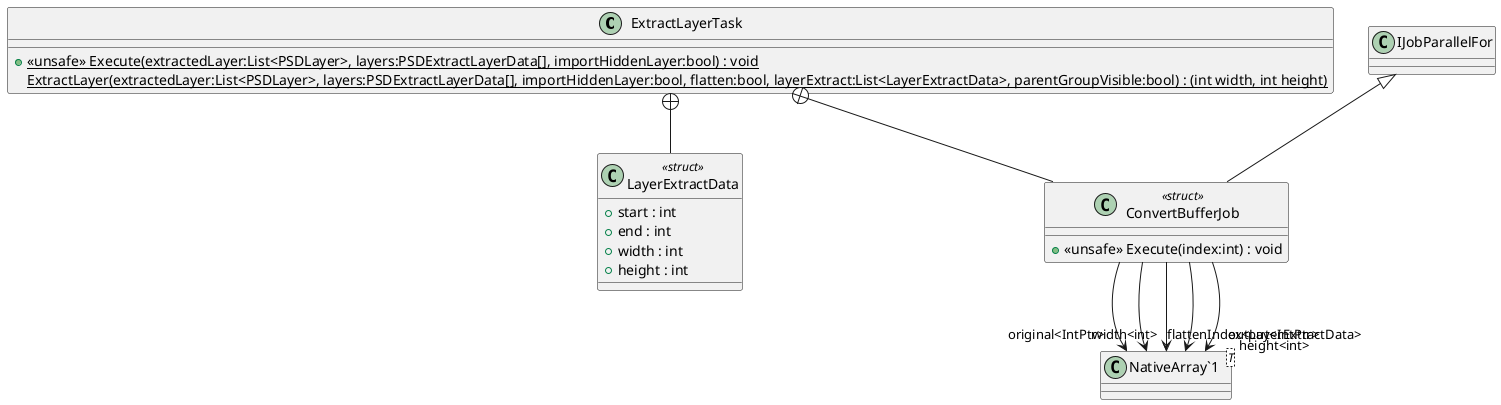 @startuml
class ExtractLayerTask {
    + {static} <<unsafe>> Execute(extractedLayer:List<PSDLayer>, layers:PSDExtractLayerData[], importHiddenLayer:bool) : void
    {static} ExtractLayer(extractedLayer:List<PSDLayer>, layers:PSDExtractLayerData[], importHiddenLayer:bool, flatten:bool, layerExtract:List<LayerExtractData>, parentGroupVisible:bool) : (int width, int height)
}
class LayerExtractData <<struct>> {
    + start : int
    + end : int
    + width : int
    + height : int
}
class ConvertBufferJob <<struct>> {
    + <<unsafe>> Execute(index:int) : void
}
class "NativeArray`1"<T> {
}
ExtractLayerTask +-- LayerExtractData
ExtractLayerTask +-- ConvertBufferJob
IJobParallelFor <|-- ConvertBufferJob
ConvertBufferJob --> "original<IntPtr>" "NativeArray`1"
ConvertBufferJob --> "flattenIndex<LayerExtractData>" "NativeArray`1"
ConvertBufferJob --> "width<int>" "NativeArray`1"
ConvertBufferJob --> "height<int>" "NativeArray`1"
ConvertBufferJob --> "output<IntPtr>" "NativeArray`1"
@enduml
